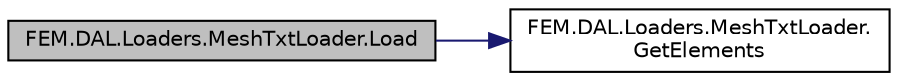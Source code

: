digraph "FEM.DAL.Loaders.MeshTxtLoader.Load"
{
 // LATEX_PDF_SIZE
  edge [fontname="Helvetica",fontsize="10",labelfontname="Helvetica",labelfontsize="10"];
  node [fontname="Helvetica",fontsize="10",shape=record];
  rankdir="LR";
  Node1 [label="FEM.DAL.Loaders.MeshTxtLoader.Load",height=0.2,width=0.4,color="black", fillcolor="grey75", style="filled", fontcolor="black",tooltip="Загрузка сетки из txt файла"];
  Node1 -> Node2 [color="midnightblue",fontsize="10",style="solid",fontname="Helvetica"];
  Node2 [label="FEM.DAL.Loaders.MeshTxtLoader.\lGetElements",height=0.2,width=0.4,color="black", fillcolor="white", style="filled",URL="$class_f_e_m_1_1_d_a_l_1_1_loaders_1_1_mesh_txt_loader.html#a460437dd63c1e205b44bf4ca2145340c",tooltip="Получает элементы конечно-элементной сетки из файла с узлами"];
}
